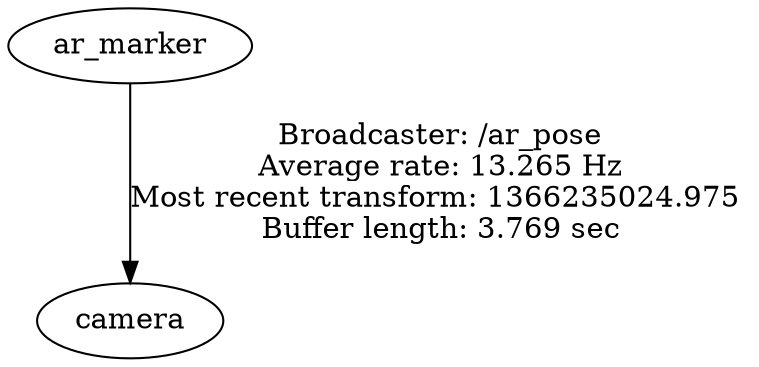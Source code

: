 digraph G {
"ar_marker" -> "camera"[label="Broadcaster: /ar_pose\nAverage rate: 13.265 Hz\nMost recent transform: 1366235024.975 \nBuffer length: 3.769 sec\n"];
}